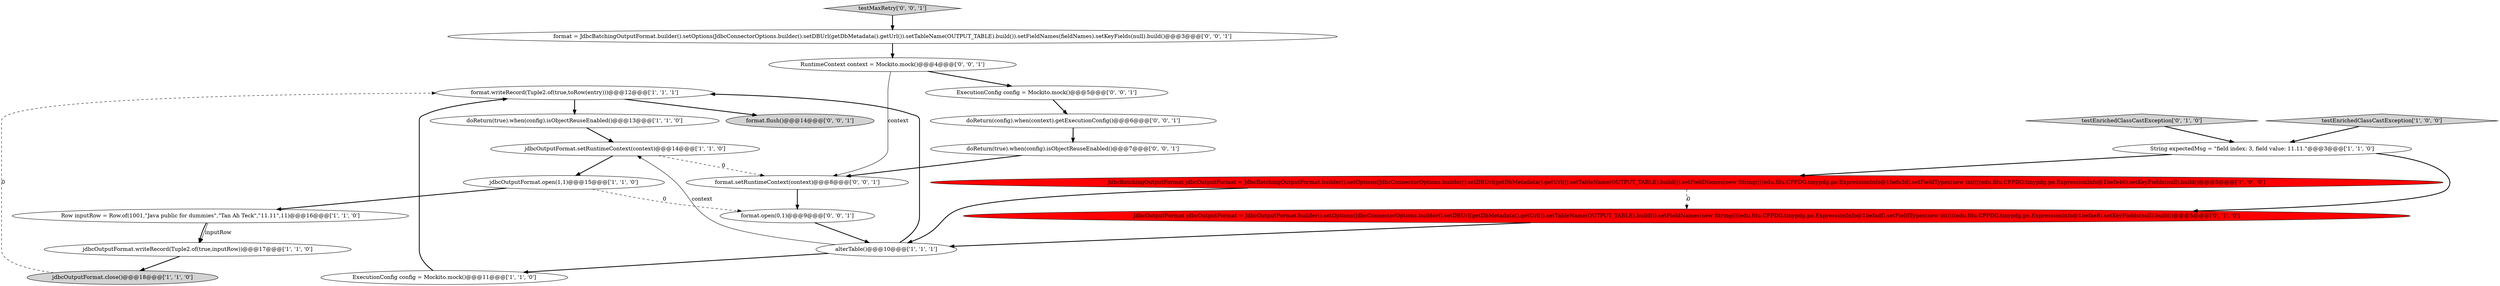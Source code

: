 digraph {
1 [style = filled, label = "format.writeRecord(Tuple2.of(true,toRow(entry)))@@@12@@@['1', '1', '1']", fillcolor = white, shape = ellipse image = "AAA0AAABBB1BBB"];
9 [style = filled, label = "String expectedMsg = \"field index: 3, field value: 11.11.\"@@@3@@@['1', '1', '0']", fillcolor = white, shape = ellipse image = "AAA0AAABBB1BBB"];
2 [style = filled, label = "Row inputRow = Row.of(1001,\"Java public for dummies\",\"Tan Ah Teck\",\"11.11\",11)@@@16@@@['1', '1', '0']", fillcolor = white, shape = ellipse image = "AAA0AAABBB1BBB"];
5 [style = filled, label = "jdbcOutputFormat.setRuntimeContext(context)@@@14@@@['1', '1', '0']", fillcolor = white, shape = ellipse image = "AAA0AAABBB1BBB"];
7 [style = filled, label = "jdbcOutputFormat.open(1,1)@@@15@@@['1', '1', '0']", fillcolor = white, shape = ellipse image = "AAA0AAABBB1BBB"];
22 [style = filled, label = "format.open(0,1)@@@9@@@['0', '0', '1']", fillcolor = white, shape = ellipse image = "AAA0AAABBB3BBB"];
17 [style = filled, label = "RuntimeContext context = Mockito.mock()@@@4@@@['0', '0', '1']", fillcolor = white, shape = ellipse image = "AAA0AAABBB3BBB"];
6 [style = filled, label = "testEnrichedClassCastException['1', '0', '0']", fillcolor = lightgray, shape = diamond image = "AAA0AAABBB1BBB"];
8 [style = filled, label = "doReturn(true).when(config).isObjectReuseEnabled()@@@13@@@['1', '1', '0']", fillcolor = white, shape = ellipse image = "AAA0AAABBB1BBB"];
18 [style = filled, label = "format = JdbcBatchingOutputFormat.builder().setOptions(JdbcConnectorOptions.builder().setDBUrl(getDbMetadata().getUrl()).setTableName(OUTPUT_TABLE).build()).setFieldNames(fieldNames).setKeyFields(null).build()@@@3@@@['0', '0', '1']", fillcolor = white, shape = ellipse image = "AAA0AAABBB3BBB"];
19 [style = filled, label = "doReturn(true).when(config).isObjectReuseEnabled()@@@7@@@['0', '0', '1']", fillcolor = white, shape = ellipse image = "AAA0AAABBB3BBB"];
15 [style = filled, label = "format.flush()@@@14@@@['0', '0', '1']", fillcolor = lightgray, shape = ellipse image = "AAA0AAABBB3BBB"];
11 [style = filled, label = "jdbcOutputFormat.writeRecord(Tuple2.of(true,inputRow))@@@17@@@['1', '1', '0']", fillcolor = white, shape = ellipse image = "AAA0AAABBB1BBB"];
4 [style = filled, label = "ExecutionConfig config = Mockito.mock()@@@11@@@['1', '1', '0']", fillcolor = white, shape = ellipse image = "AAA0AAABBB1BBB"];
16 [style = filled, label = "testMaxRetry['0', '0', '1']", fillcolor = lightgray, shape = diamond image = "AAA0AAABBB3BBB"];
13 [style = filled, label = "JdbcOutputFormat jdbcOutputFormat = JdbcOutputFormat.builder().setOptions(JdbcConnectorOptions.builder().setDBUrl(getDbMetadata().getUrl()).setTableName(OUTPUT_TABLE).build()).setFieldNames(new String((((edu.fdu.CPPDG.tinypdg.pe.ExpressionInfo@1befadf).setFieldTypes(new int((((edu.fdu.CPPDG.tinypdg.pe.ExpressionInfo@1befae8).setKeyFields(null).build()@@@5@@@['0', '1', '0']", fillcolor = red, shape = ellipse image = "AAA1AAABBB2BBB"];
10 [style = filled, label = "JdbcBatchingOutputFormat jdbcOutputFormat = JdbcBatchingOutputFormat.builder().setOptions(JdbcConnectorOptions.builder().setDBUrl(getDbMetadata().getUrl()).setTableName(OUTPUT_TABLE).build()).setFieldNames(new String((((edu.fdu.CPPDG.tinypdg.pe.ExpressionInfo@1befa3d).setFieldTypes(new int((((edu.fdu.CPPDG.tinypdg.pe.ExpressionInfo@1befa46).setKeyFields(null).build()@@@5@@@['1', '0', '0']", fillcolor = red, shape = ellipse image = "AAA1AAABBB1BBB"];
0 [style = filled, label = "jdbcOutputFormat.close()@@@18@@@['1', '1', '0']", fillcolor = lightgray, shape = ellipse image = "AAA0AAABBB1BBB"];
20 [style = filled, label = "ExecutionConfig config = Mockito.mock()@@@5@@@['0', '0', '1']", fillcolor = white, shape = ellipse image = "AAA0AAABBB3BBB"];
21 [style = filled, label = "format.setRuntimeContext(context)@@@8@@@['0', '0', '1']", fillcolor = white, shape = ellipse image = "AAA0AAABBB3BBB"];
12 [style = filled, label = "testEnrichedClassCastException['0', '1', '0']", fillcolor = lightgray, shape = diamond image = "AAA0AAABBB2BBB"];
3 [style = filled, label = "alterTable()@@@10@@@['1', '1', '1']", fillcolor = white, shape = ellipse image = "AAA0AAABBB1BBB"];
14 [style = filled, label = "doReturn(config).when(context).getExecutionConfig()@@@6@@@['0', '0', '1']", fillcolor = white, shape = ellipse image = "AAA0AAABBB3BBB"];
16->18 [style = bold, label=""];
1->8 [style = bold, label=""];
3->1 [style = bold, label=""];
1->15 [style = bold, label=""];
17->21 [style = solid, label="context"];
18->17 [style = bold, label=""];
0->1 [style = dashed, label="0"];
10->3 [style = bold, label=""];
14->19 [style = bold, label=""];
2->11 [style = solid, label="inputRow"];
20->14 [style = bold, label=""];
9->10 [style = bold, label=""];
10->13 [style = dashed, label="0"];
12->9 [style = bold, label=""];
3->4 [style = bold, label=""];
22->3 [style = bold, label=""];
11->0 [style = bold, label=""];
8->5 [style = bold, label=""];
13->3 [style = bold, label=""];
21->22 [style = bold, label=""];
7->2 [style = bold, label=""];
5->21 [style = dashed, label="0"];
9->13 [style = bold, label=""];
5->7 [style = bold, label=""];
4->1 [style = bold, label=""];
6->9 [style = bold, label=""];
3->5 [style = solid, label="context"];
7->22 [style = dashed, label="0"];
2->11 [style = bold, label=""];
17->20 [style = bold, label=""];
19->21 [style = bold, label=""];
}
